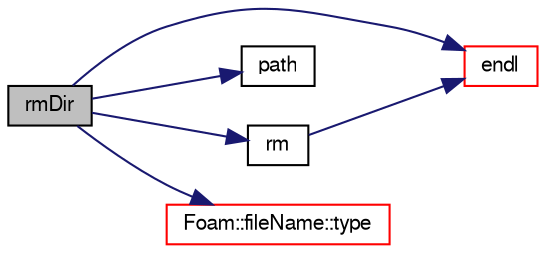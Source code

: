 digraph "rmDir"
{
  bgcolor="transparent";
  edge [fontname="FreeSans",fontsize="10",labelfontname="FreeSans",labelfontsize="10"];
  node [fontname="FreeSans",fontsize="10",shape=record];
  rankdir="LR";
  Node105205 [label="rmDir",height=0.2,width=0.4,color="black", fillcolor="grey75", style="filled", fontcolor="black"];
  Node105205 -> Node105206 [color="midnightblue",fontsize="10",style="solid",fontname="FreeSans"];
  Node105206 [label="endl",height=0.2,width=0.4,color="red",URL="$a21124.html#a2db8fe02a0d3909e9351bb4275b23ce4",tooltip="Add newline and flush stream. "];
  Node105205 -> Node105208 [color="midnightblue",fontsize="10",style="solid",fontname="FreeSans"];
  Node105208 [label="path",height=0.2,width=0.4,color="black",URL="$a19364.html#ad8adfaf80503dc99cbb14bf07bf1eb22"];
  Node105205 -> Node105209 [color="midnightblue",fontsize="10",style="solid",fontname="FreeSans"];
  Node105209 [label="rm",height=0.2,width=0.4,color="black",URL="$a21124.html#a24dbcb779312aba1a80a0b57a3a7f1ad",tooltip="Remove a file, returning true if successful otherwise false. "];
  Node105209 -> Node105206 [color="midnightblue",fontsize="10",style="solid",fontname="FreeSans"];
  Node105205 -> Node105210 [color="midnightblue",fontsize="10",style="solid",fontname="FreeSans"];
  Node105210 [label="Foam::fileName::type",height=0.2,width=0.4,color="red",URL="$a28234.html#a086278fd4fb02d761aeca44c54afb6fd",tooltip="Return the file type: FILE, DIRECTORY or UNDEFINED. "];
}
